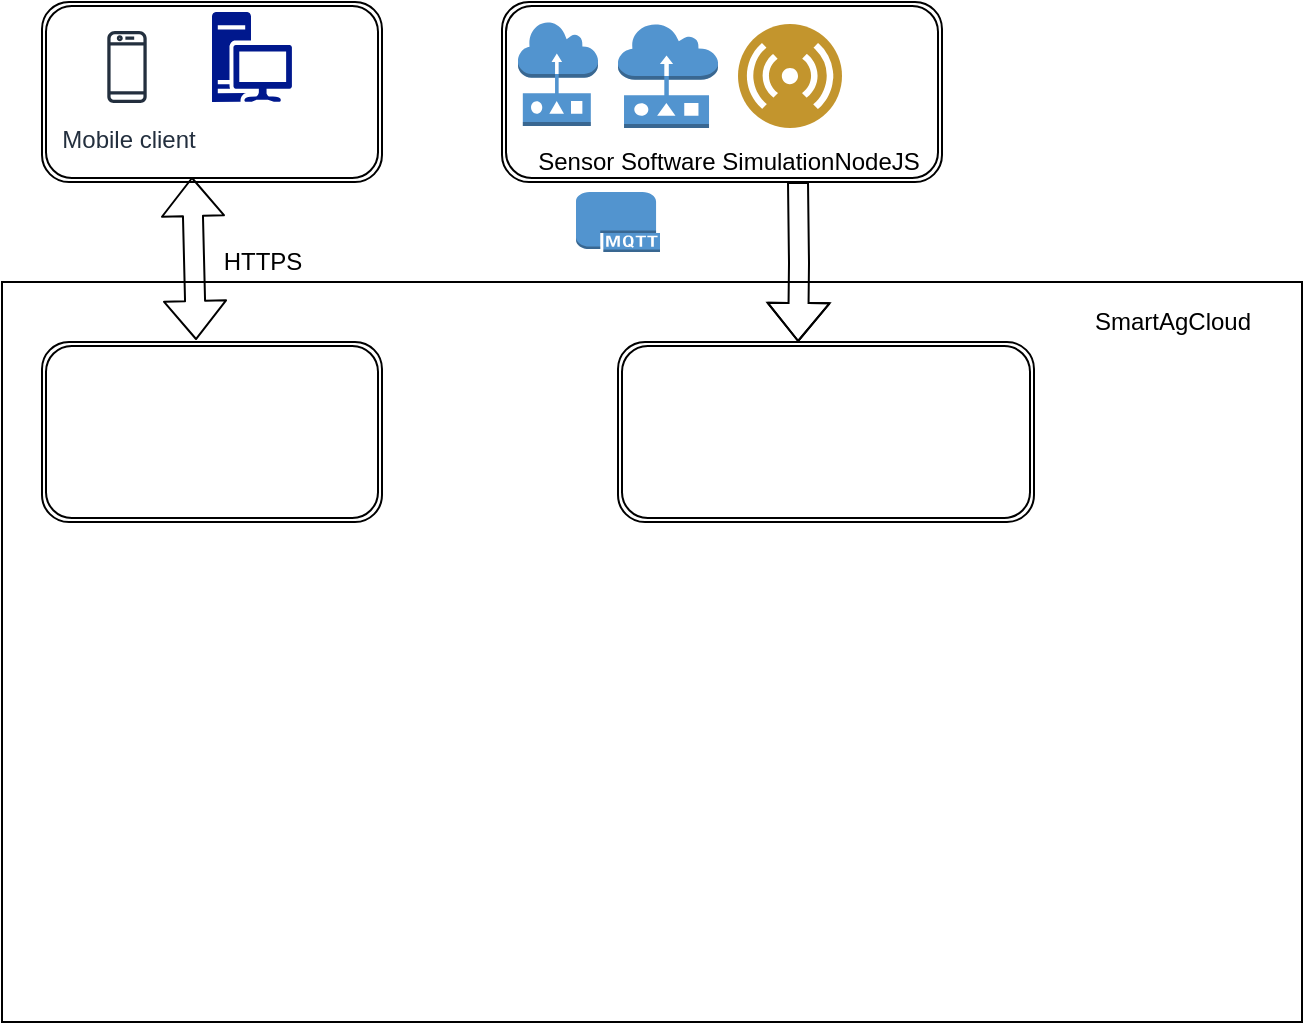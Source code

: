 <mxfile version="10.4.1" type="github"><diagram id="Kz44puRA4h2B7AGWVotk" name="Page-1"><mxGraphModel dx="502" dy="375" grid="1" gridSize="10" guides="1" tooltips="1" connect="1" arrows="1" fold="1" page="1" pageScale="1" pageWidth="850" pageHeight="1100" math="0" shadow="0"><root><mxCell id="0"/><mxCell id="1" parent="0"/><mxCell id="8RBf4s41oKtYpggz9zuo-15" value="" style="rounded=0;whiteSpace=wrap;html=1;" vertex="1" parent="1"><mxGeometry x="20" y="170" width="650" height="370" as="geometry"/></mxCell><mxCell id="8RBf4s41oKtYpggz9zuo-3" value="" style="shape=ext;double=1;rounded=1;whiteSpace=wrap;html=1;" vertex="1" parent="1"><mxGeometry x="270" y="30" width="220" height="90" as="geometry"/></mxCell><mxCell id="8RBf4s41oKtYpggz9zuo-1" value="" style="shape=ext;double=1;rounded=1;whiteSpace=wrap;html=1;" vertex="1" parent="1"><mxGeometry x="40" y="30" width="170" height="90" as="geometry"/></mxCell><mxCell id="8RBf4s41oKtYpggz9zuo-6" value="" style="shape=ext;double=1;rounded=1;whiteSpace=wrap;html=1;" vertex="1" parent="1"><mxGeometry x="40" y="200" width="170" height="90" as="geometry"/></mxCell><mxCell id="64qL2pTZ_trt8KvoJyIy-1" value="Mobile client" style="outlineConnect=0;fontColor=#232F3E;gradientColor=none;strokeColor=#232F3E;fillColor=#ffffff;dashed=0;verticalLabelPosition=bottom;verticalAlign=top;align=center;html=1;fontSize=12;fontStyle=0;aspect=fixed;shape=mxgraph.aws4.resourceIcon;resIcon=mxgraph.aws4.mobile_client;" parent="1" vertex="1"><mxGeometry x="60" y="40" width="45" height="45" as="geometry"/></mxCell><mxCell id="64qL2pTZ_trt8KvoJyIy-2" value="" style="shadow=0;dashed=0;html=1;strokeColor=none;labelPosition=center;verticalLabelPosition=bottom;verticalAlign=top;align=center;shape=mxgraph.mscae.enterprise.workstation_client;fillColor=#00188D;" parent="1" vertex="1"><mxGeometry x="125" y="35" width="40" height="45" as="geometry"/></mxCell><mxCell id="64qL2pTZ_trt8KvoJyIy-3" value="" style="outlineConnect=0;dashed=0;verticalLabelPosition=bottom;verticalAlign=top;align=center;html=1;shape=mxgraph.aws3.sensor;fillColor=#5294CF;gradientColor=none;" parent="1" vertex="1"><mxGeometry x="278" y="40" width="40" height="52" as="geometry"/></mxCell><mxCell id="64qL2pTZ_trt8KvoJyIy-4" value="" style="outlineConnect=0;dashed=0;verticalLabelPosition=bottom;verticalAlign=top;align=center;html=1;shape=mxgraph.aws3.sensor;fillColor=#5294CF;gradientColor=none;" parent="1" vertex="1"><mxGeometry x="328" y="41" width="50" height="52" as="geometry"/></mxCell><mxCell id="64qL2pTZ_trt8KvoJyIy-5" value="" style="aspect=fixed;perimeter=ellipsePerimeter;html=1;align=center;shadow=0;dashed=0;image;image=img/lib/ibm/users/sensor.svg;" parent="1" vertex="1"><mxGeometry x="388" y="41" width="52" height="52" as="geometry"/></mxCell><mxCell id="8RBf4s41oKtYpggz9zuo-9" value="" style="edgeStyle=orthogonalEdgeStyle;shape=flexArrow;rounded=0;orthogonalLoop=1;jettySize=auto;html=1;entryX=0.433;entryY=0;entryDx=0;entryDy=0;entryPerimeter=0;" edge="1" parent="1" target="8RBf4s41oKtYpggz9zuo-10"><mxGeometry relative="1" as="geometry"><mxPoint x="418" y="120" as="sourcePoint"/><mxPoint x="390" y="199" as="targetPoint"/></mxGeometry></mxCell><mxCell id="8RBf4s41oKtYpggz9zuo-4" value="Sensor Software SimulationNodeJS" style="text;html=1;resizable=0;autosize=1;align=center;verticalAlign=middle;points=[];fillColor=none;strokeColor=none;rounded=0;" vertex="1" parent="1"><mxGeometry x="278" y="100" width="210" height="20" as="geometry"/></mxCell><mxCell id="8RBf4s41oKtYpggz9zuo-10" value="" style="shape=ext;double=1;rounded=1;whiteSpace=wrap;html=1;" vertex="1" parent="1"><mxGeometry x="328" y="200" width="208" height="90" as="geometry"/></mxCell><mxCell id="8RBf4s41oKtYpggz9zuo-11" value="HTTPS" style="text;html=1;resizable=0;autosize=1;align=center;verticalAlign=middle;points=[];fillColor=none;strokeColor=none;rounded=0;" vertex="1" parent="1"><mxGeometry x="125" y="150" width="50" height="20" as="geometry"/></mxCell><mxCell id="8RBf4s41oKtYpggz9zuo-12" value="" style="outlineConnect=0;dashed=0;verticalLabelPosition=bottom;verticalAlign=top;align=center;html=1;shape=mxgraph.aws3.mqtt_protocol;fillColor=#5294CF;gradientColor=none;" vertex="1" parent="1"><mxGeometry x="307" y="125" width="42" height="30" as="geometry"/></mxCell><mxCell id="8RBf4s41oKtYpggz9zuo-13" value="" style="shape=flexArrow;endArrow=classic;startArrow=classic;html=1;exitX=0.453;exitY=-0.011;exitDx=0;exitDy=0;exitPerimeter=0;" edge="1" parent="1" source="8RBf4s41oKtYpggz9zuo-6"><mxGeometry width="50" height="50" relative="1" as="geometry"><mxPoint x="65" y="167.5" as="sourcePoint"/><mxPoint x="115" y="117.5" as="targetPoint"/></mxGeometry></mxCell><mxCell id="8RBf4s41oKtYpggz9zuo-17" value="SmartAgCloud" style="text;html=1;resizable=0;autosize=1;align=center;verticalAlign=middle;points=[];fillColor=none;strokeColor=none;rounded=0;" vertex="1" parent="1"><mxGeometry x="560" y="180" width="90" height="20" as="geometry"/></mxCell></root></mxGraphModel></diagram></mxfile>